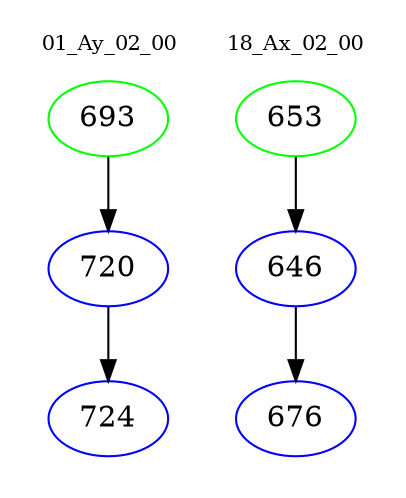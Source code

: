 digraph{
subgraph cluster_0 {
color = white
label = "01_Ay_02_00";
fontsize=10;
T0_693 [label="693", color="green"]
T0_693 -> T0_720 [color="black"]
T0_720 [label="720", color="blue"]
T0_720 -> T0_724 [color="black"]
T0_724 [label="724", color="blue"]
}
subgraph cluster_1 {
color = white
label = "18_Ax_02_00";
fontsize=10;
T1_653 [label="653", color="green"]
T1_653 -> T1_646 [color="black"]
T1_646 [label="646", color="blue"]
T1_646 -> T1_676 [color="black"]
T1_676 [label="676", color="blue"]
}
}
